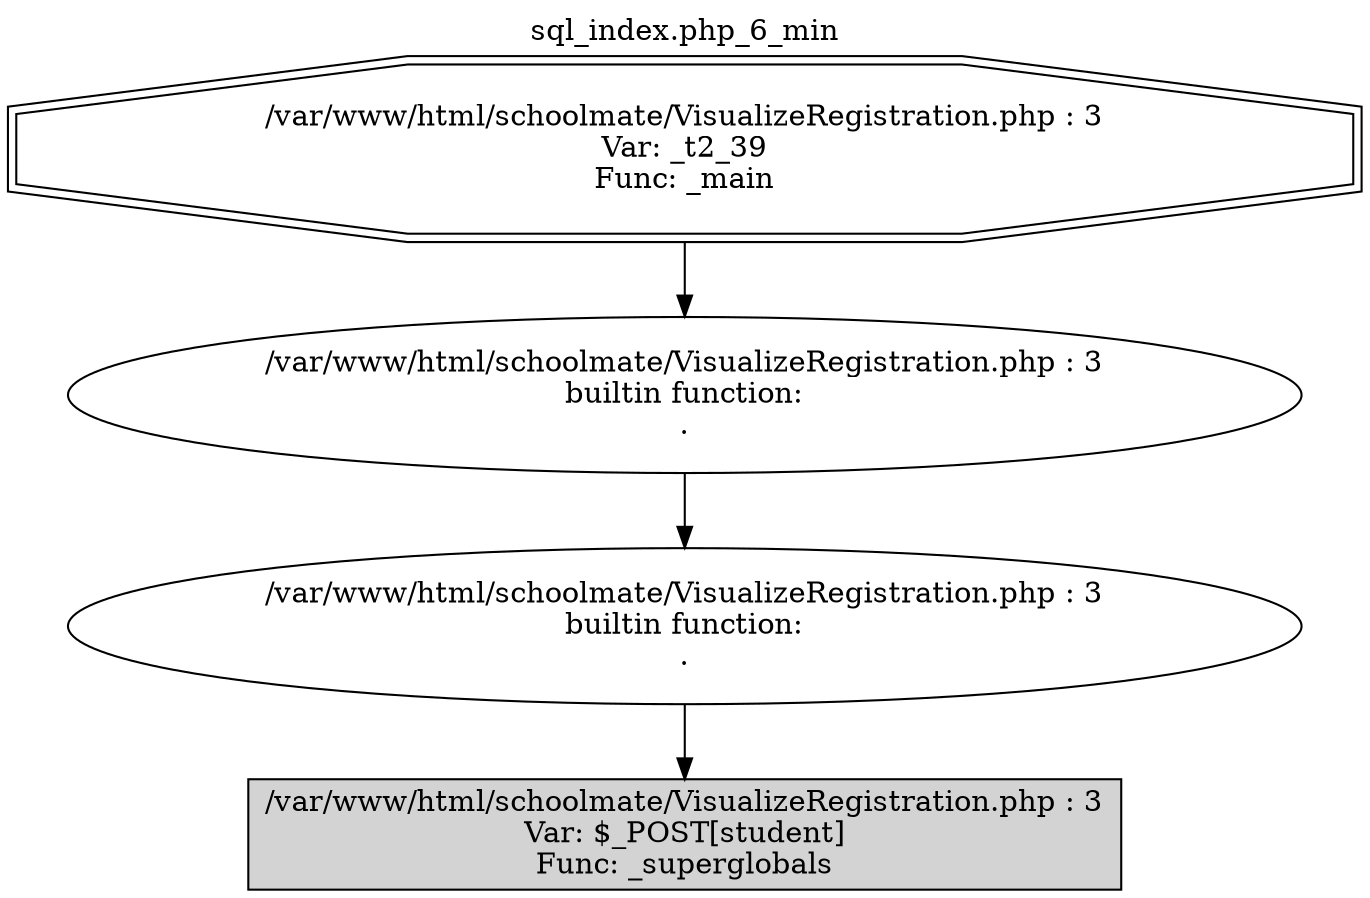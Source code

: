 digraph cfg {
  label="sql_index.php_6_min";
  labelloc=t;
  n1 [shape=doubleoctagon, label="/var/www/html/schoolmate/VisualizeRegistration.php : 3\nVar: _t2_39\nFunc: _main\n"];
  n2 [shape=ellipse, label="/var/www/html/schoolmate/VisualizeRegistration.php : 3\nbuiltin function:\n.\n"];
  n3 [shape=ellipse, label="/var/www/html/schoolmate/VisualizeRegistration.php : 3\nbuiltin function:\n.\n"];
  n4 [shape=box, label="/var/www/html/schoolmate/VisualizeRegistration.php : 3\nVar: $_POST[student]\nFunc: _superglobals\n",style=filled];
  n1 -> n2;
  n2 -> n3;
  n3 -> n4;
}
